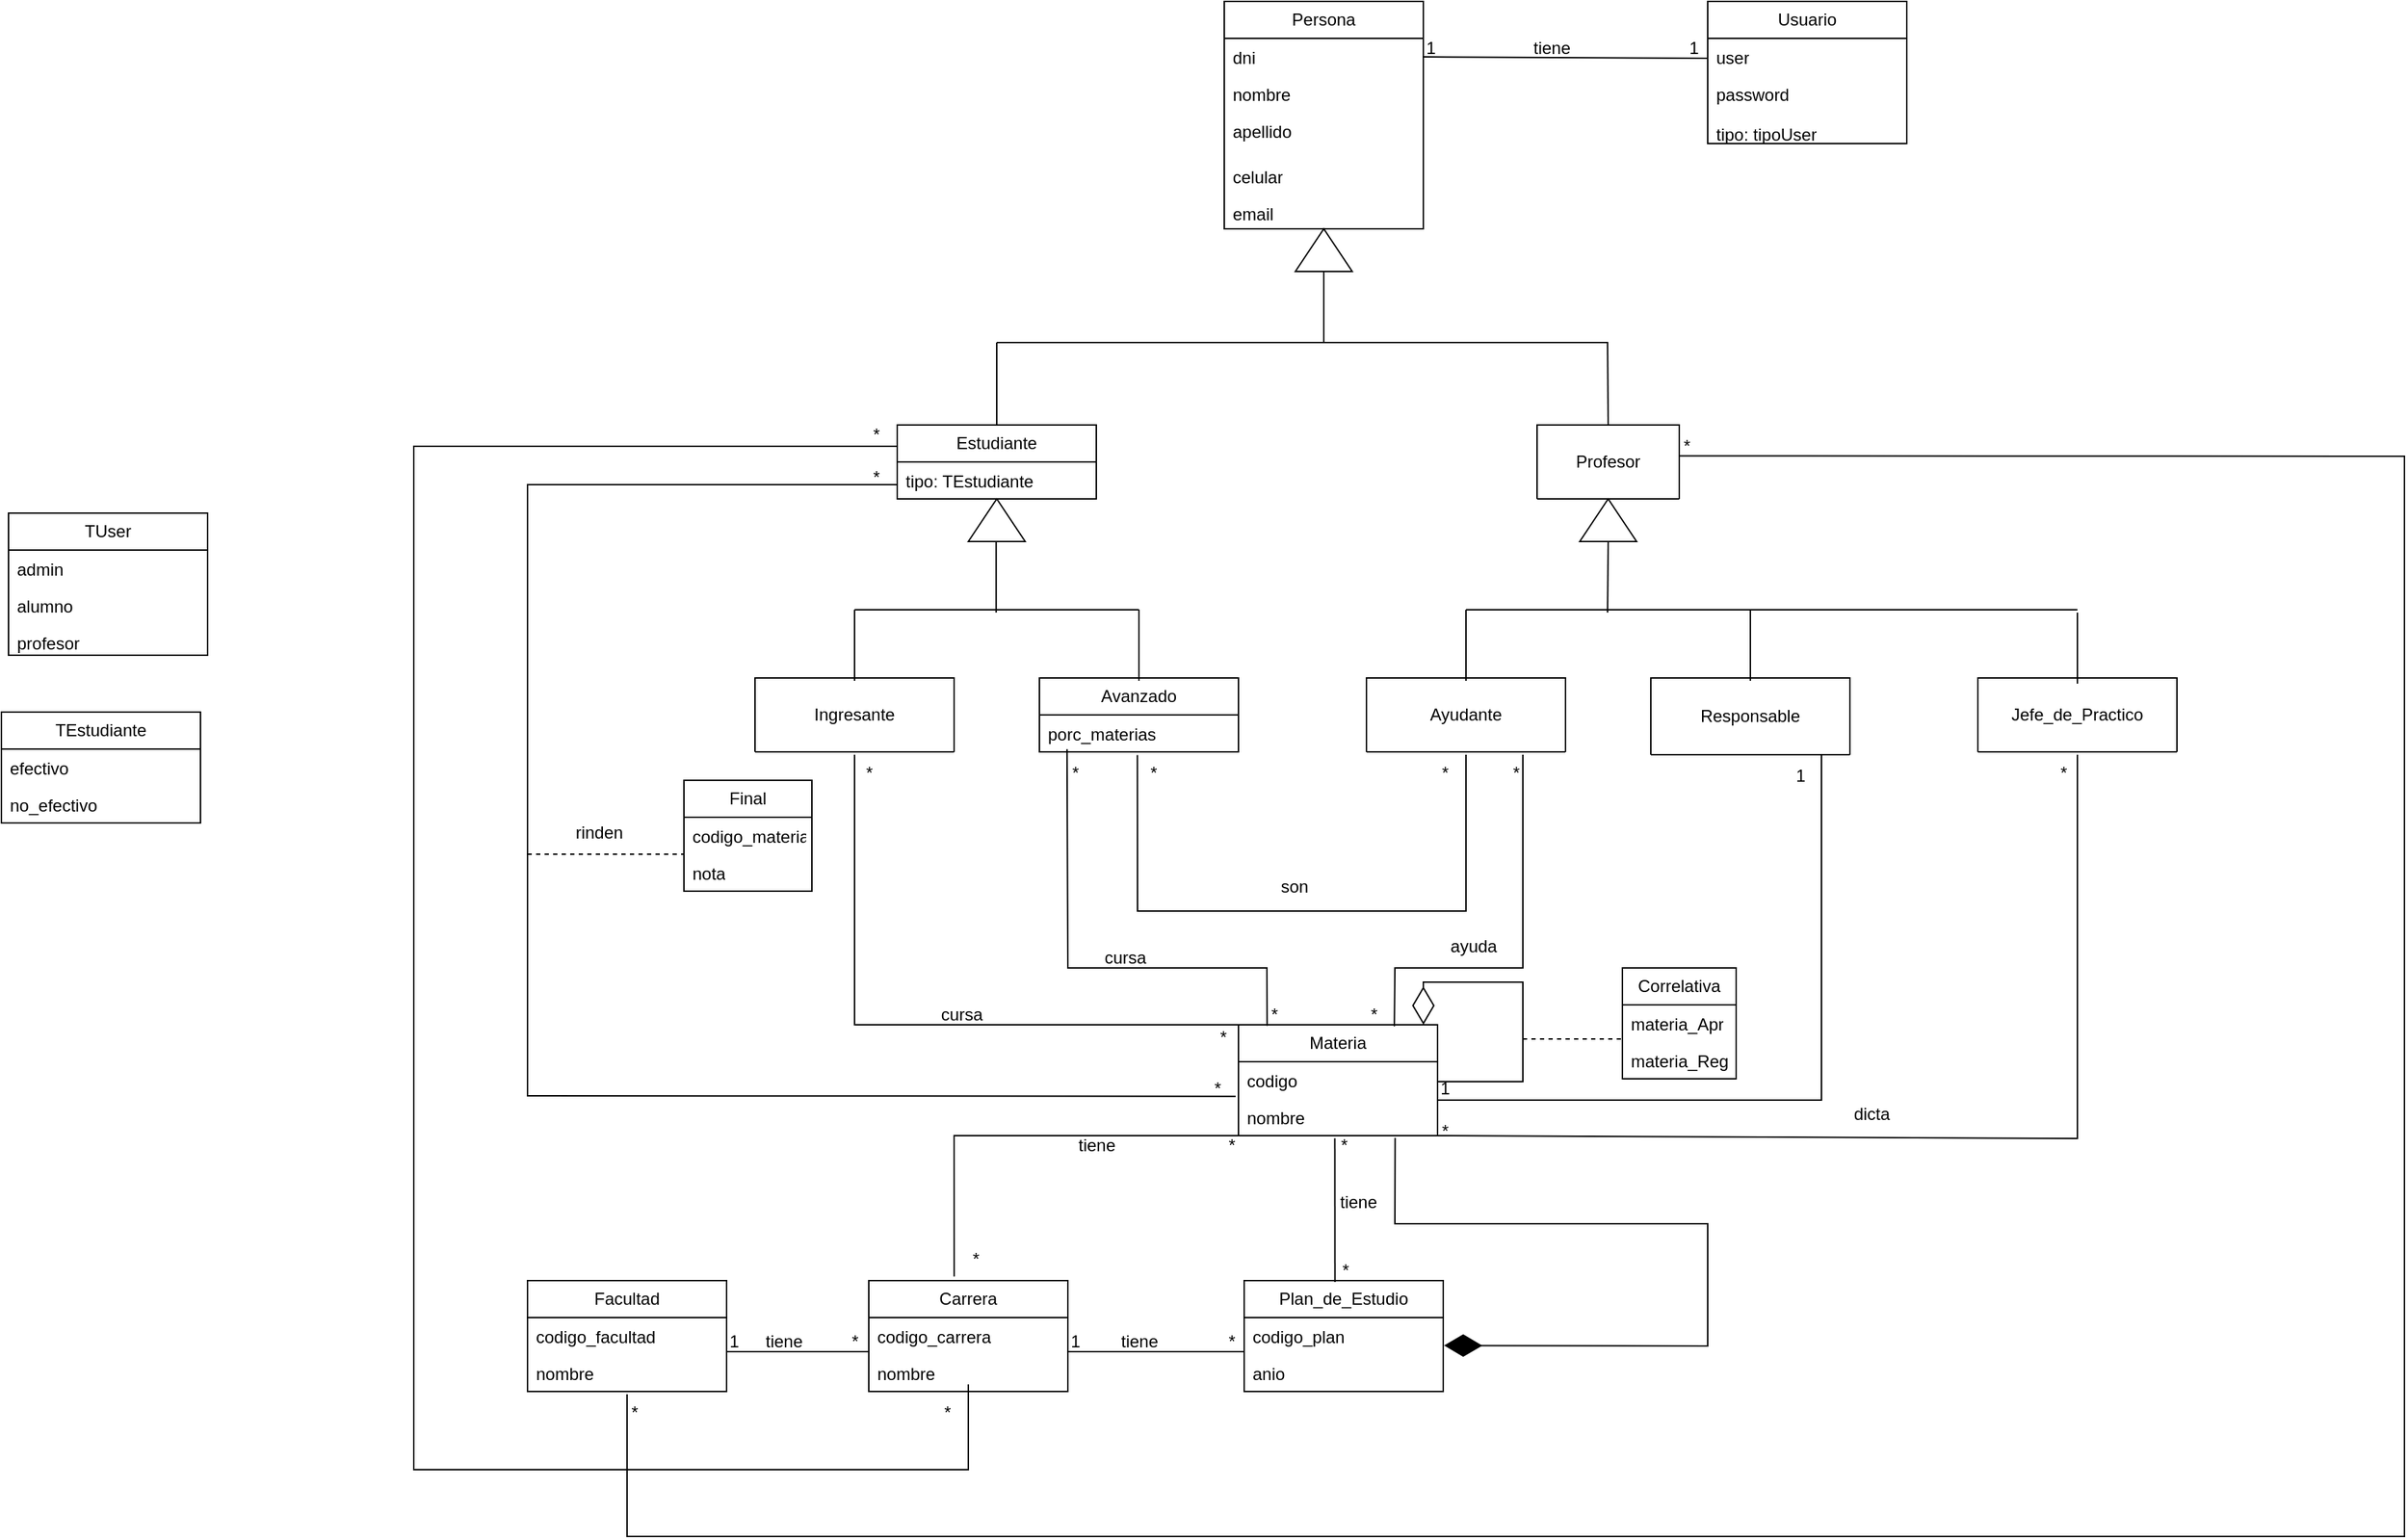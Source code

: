 <mxfile version="28.0.6">
  <diagram name="Página-1" id="NqLssx0y5julMfDjZnWu">
    <mxGraphModel dx="1885" dy="550" grid="1" gridSize="10" guides="1" tooltips="1" connect="1" arrows="1" fold="1" page="1" pageScale="1" pageWidth="827" pageHeight="1169" math="0" shadow="0">
      <root>
        <mxCell id="0" />
        <mxCell id="1" parent="0" />
        <mxCell id="WmbsGpXp2DMXk3GeZqub-1" value="Persona" style="swimlane;fontStyle=0;childLayout=stackLayout;horizontal=1;startSize=26;fillColor=none;horizontalStack=0;resizeParent=1;resizeParentMax=0;resizeLast=0;collapsible=1;marginBottom=0;whiteSpace=wrap;html=1;" parent="1" vertex="1">
          <mxGeometry x="330" y="120" width="140" height="160" as="geometry" />
        </mxCell>
        <mxCell id="WmbsGpXp2DMXk3GeZqub-2" value="dni" style="text;strokeColor=none;fillColor=none;align=left;verticalAlign=top;spacingLeft=4;spacingRight=4;overflow=hidden;rotatable=0;points=[[0,0.5],[1,0.5]];portConstraint=eastwest;whiteSpace=wrap;html=1;" parent="WmbsGpXp2DMXk3GeZqub-1" vertex="1">
          <mxGeometry y="26" width="140" height="26" as="geometry" />
        </mxCell>
        <mxCell id="WmbsGpXp2DMXk3GeZqub-3" value="nombre" style="text;strokeColor=none;fillColor=none;align=left;verticalAlign=top;spacingLeft=4;spacingRight=4;overflow=hidden;rotatable=0;points=[[0,0.5],[1,0.5]];portConstraint=eastwest;whiteSpace=wrap;html=1;" parent="WmbsGpXp2DMXk3GeZqub-1" vertex="1">
          <mxGeometry y="52" width="140" height="26" as="geometry" />
        </mxCell>
        <mxCell id="WmbsGpXp2DMXk3GeZqub-4" value="apellido" style="text;strokeColor=none;fillColor=none;align=left;verticalAlign=top;spacingLeft=4;spacingRight=4;overflow=hidden;rotatable=0;points=[[0,0.5],[1,0.5]];portConstraint=eastwest;whiteSpace=wrap;html=1;" parent="WmbsGpXp2DMXk3GeZqub-1" vertex="1">
          <mxGeometry y="78" width="140" height="82" as="geometry" />
        </mxCell>
        <mxCell id="WmbsGpXp2DMXk3GeZqub-5" value="Estudiante" style="swimlane;fontStyle=0;childLayout=stackLayout;horizontal=1;startSize=26;fillColor=none;horizontalStack=0;resizeParent=1;resizeParentMax=0;resizeLast=0;collapsible=1;marginBottom=0;whiteSpace=wrap;html=1;" parent="1" vertex="1">
          <mxGeometry x="100" y="418" width="140" height="52" as="geometry" />
        </mxCell>
        <mxCell id="WmbsGpXp2DMXk3GeZqub-6" value="tipo: TEstudiante" style="text;strokeColor=none;fillColor=none;align=left;verticalAlign=top;spacingLeft=4;spacingRight=4;overflow=hidden;rotatable=0;points=[[0,0.5],[1,0.5]];portConstraint=eastwest;whiteSpace=wrap;html=1;" parent="WmbsGpXp2DMXk3GeZqub-5" vertex="1">
          <mxGeometry y="26" width="140" height="26" as="geometry" />
        </mxCell>
        <mxCell id="WmbsGpXp2DMXk3GeZqub-9" value="Profesor" style="swimlane;fontStyle=0;childLayout=stackLayout;horizontal=1;startSize=52;fillColor=none;horizontalStack=0;resizeParent=1;resizeParentMax=0;resizeLast=0;collapsible=1;marginBottom=0;whiteSpace=wrap;html=1;" parent="1" vertex="1">
          <mxGeometry x="550" y="418" width="100" height="52" as="geometry" />
        </mxCell>
        <mxCell id="WmbsGpXp2DMXk3GeZqub-13" value="celular" style="text;strokeColor=none;fillColor=none;align=left;verticalAlign=top;spacingLeft=4;spacingRight=4;overflow=hidden;rotatable=0;points=[[0,0.5],[1,0.5]];portConstraint=eastwest;whiteSpace=wrap;html=1;" parent="1" vertex="1">
          <mxGeometry x="330" y="230" width="140" height="26" as="geometry" />
        </mxCell>
        <mxCell id="WmbsGpXp2DMXk3GeZqub-14" value="email" style="text;strokeColor=none;fillColor=none;align=left;verticalAlign=top;spacingLeft=4;spacingRight=4;overflow=hidden;rotatable=0;points=[[0,0.5],[1,0.5]];portConstraint=eastwest;whiteSpace=wrap;html=1;" parent="1" vertex="1">
          <mxGeometry x="330" y="256" width="140" height="26" as="geometry" />
        </mxCell>
        <mxCell id="WmbsGpXp2DMXk3GeZqub-15" value="TEstudiante" style="swimlane;fontStyle=0;childLayout=stackLayout;horizontal=1;startSize=26;fillColor=none;horizontalStack=0;resizeParent=1;resizeParentMax=0;resizeLast=0;collapsible=1;marginBottom=0;whiteSpace=wrap;html=1;" parent="1" vertex="1">
          <mxGeometry x="-530" y="620" width="140" height="78" as="geometry" />
        </mxCell>
        <mxCell id="WmbsGpXp2DMXk3GeZqub-16" value="efectivo" style="text;strokeColor=none;fillColor=none;align=left;verticalAlign=top;spacingLeft=4;spacingRight=4;overflow=hidden;rotatable=0;points=[[0,0.5],[1,0.5]];portConstraint=eastwest;whiteSpace=wrap;html=1;" parent="WmbsGpXp2DMXk3GeZqub-15" vertex="1">
          <mxGeometry y="26" width="140" height="26" as="geometry" />
        </mxCell>
        <mxCell id="WmbsGpXp2DMXk3GeZqub-17" value="no_efectivo" style="text;strokeColor=none;fillColor=none;align=left;verticalAlign=top;spacingLeft=4;spacingRight=4;overflow=hidden;rotatable=0;points=[[0,0.5],[1,0.5]];portConstraint=eastwest;whiteSpace=wrap;html=1;" parent="WmbsGpXp2DMXk3GeZqub-15" vertex="1">
          <mxGeometry y="52" width="140" height="26" as="geometry" />
        </mxCell>
        <mxCell id="WmbsGpXp2DMXk3GeZqub-20" value="" style="triangle;whiteSpace=wrap;html=1;direction=north;" parent="1" vertex="1">
          <mxGeometry x="380" y="280" width="40" height="30" as="geometry" />
        </mxCell>
        <mxCell id="WmbsGpXp2DMXk3GeZqub-21" value="" style="endArrow=none;html=1;rounded=0;" parent="1" edge="1">
          <mxGeometry width="50" height="50" relative="1" as="geometry">
            <mxPoint x="400" y="360" as="sourcePoint" />
            <mxPoint x="400" y="310" as="targetPoint" />
          </mxGeometry>
        </mxCell>
        <mxCell id="WmbsGpXp2DMXk3GeZqub-22" value="" style="endArrow=none;html=1;rounded=0;" parent="1" edge="1">
          <mxGeometry width="50" height="50" relative="1" as="geometry">
            <mxPoint x="270" y="360" as="sourcePoint" />
            <mxPoint x="400" y="360" as="targetPoint" />
          </mxGeometry>
        </mxCell>
        <mxCell id="WmbsGpXp2DMXk3GeZqub-23" value="" style="endArrow=none;html=1;rounded=0;" parent="1" edge="1">
          <mxGeometry width="50" height="50" relative="1" as="geometry">
            <mxPoint x="400" y="360" as="sourcePoint" />
            <mxPoint x="600" y="360" as="targetPoint" />
          </mxGeometry>
        </mxCell>
        <mxCell id="WmbsGpXp2DMXk3GeZqub-24" value="" style="endArrow=none;html=1;rounded=0;" parent="1" edge="1">
          <mxGeometry width="50" height="50" relative="1" as="geometry">
            <mxPoint x="170" y="360" as="sourcePoint" />
            <mxPoint x="270" y="360" as="targetPoint" />
          </mxGeometry>
        </mxCell>
        <mxCell id="WmbsGpXp2DMXk3GeZqub-25" value="" style="endArrow=none;html=1;rounded=0;exitX=0.5;exitY=0;exitDx=0;exitDy=0;" parent="1" source="WmbsGpXp2DMXk3GeZqub-9" edge="1">
          <mxGeometry width="50" height="50" relative="1" as="geometry">
            <mxPoint x="600" y="400" as="sourcePoint" />
            <mxPoint x="599.58" y="360" as="targetPoint" />
          </mxGeometry>
        </mxCell>
        <mxCell id="WmbsGpXp2DMXk3GeZqub-26" value="" style="endArrow=none;html=1;rounded=0;" parent="1" edge="1">
          <mxGeometry width="50" height="50" relative="1" as="geometry">
            <mxPoint x="169.58" y="550" as="sourcePoint" />
            <mxPoint x="169.58" y="500" as="targetPoint" />
          </mxGeometry>
        </mxCell>
        <mxCell id="WmbsGpXp2DMXk3GeZqub-27" value="" style="triangle;whiteSpace=wrap;html=1;direction=north;" parent="1" vertex="1">
          <mxGeometry x="150" y="470" width="40" height="30" as="geometry" />
        </mxCell>
        <mxCell id="WmbsGpXp2DMXk3GeZqub-29" value="" style="endArrow=none;html=1;rounded=0;" parent="1" edge="1">
          <mxGeometry width="50" height="50" relative="1" as="geometry">
            <mxPoint x="70" y="548" as="sourcePoint" />
            <mxPoint x="270" y="548" as="targetPoint" />
          </mxGeometry>
        </mxCell>
        <mxCell id="WmbsGpXp2DMXk3GeZqub-30" value="" style="endArrow=none;html=1;rounded=0;" parent="1" edge="1">
          <mxGeometry width="50" height="50" relative="1" as="geometry">
            <mxPoint x="70" y="598" as="sourcePoint" />
            <mxPoint x="70" y="548" as="targetPoint" />
          </mxGeometry>
        </mxCell>
        <mxCell id="WmbsGpXp2DMXk3GeZqub-31" value="" style="endArrow=none;html=1;rounded=0;" parent="1" edge="1">
          <mxGeometry width="50" height="50" relative="1" as="geometry">
            <mxPoint x="270" y="598" as="sourcePoint" />
            <mxPoint x="270" y="548" as="targetPoint" />
          </mxGeometry>
        </mxCell>
        <mxCell id="WmbsGpXp2DMXk3GeZqub-32" value="Ingresante" style="swimlane;fontStyle=0;childLayout=stackLayout;horizontal=1;startSize=52;fillColor=none;horizontalStack=0;resizeParent=1;resizeParentMax=0;resizeLast=0;collapsible=1;marginBottom=0;whiteSpace=wrap;html=1;" parent="1" vertex="1">
          <mxGeometry y="596" width="140" height="52" as="geometry" />
        </mxCell>
        <mxCell id="WmbsGpXp2DMXk3GeZqub-34" value="Avanzado" style="swimlane;fontStyle=0;childLayout=stackLayout;horizontal=1;startSize=26;fillColor=none;horizontalStack=0;resizeParent=1;resizeParentMax=0;resizeLast=0;collapsible=1;marginBottom=0;whiteSpace=wrap;html=1;" parent="1" vertex="1">
          <mxGeometry x="200" y="596" width="140" height="52" as="geometry" />
        </mxCell>
        <mxCell id="WmbsGpXp2DMXk3GeZqub-35" value="porc_materias" style="text;strokeColor=none;fillColor=none;align=left;verticalAlign=top;spacingLeft=4;spacingRight=4;overflow=hidden;rotatable=0;points=[[0,0.5],[1,0.5]];portConstraint=eastwest;whiteSpace=wrap;html=1;" parent="WmbsGpXp2DMXk3GeZqub-34" vertex="1">
          <mxGeometry y="26" width="140" height="26" as="geometry" />
        </mxCell>
        <mxCell id="WmbsGpXp2DMXk3GeZqub-36" value="" style="endArrow=none;html=1;rounded=0;entryX=0;entryY=0.5;entryDx=0;entryDy=0;" parent="1" target="WmbsGpXp2DMXk3GeZqub-37" edge="1">
          <mxGeometry width="50" height="50" relative="1" as="geometry">
            <mxPoint x="599.58" y="550" as="sourcePoint" />
            <mxPoint x="599.58" y="500" as="targetPoint" />
          </mxGeometry>
        </mxCell>
        <mxCell id="WmbsGpXp2DMXk3GeZqub-37" value="" style="triangle;whiteSpace=wrap;html=1;direction=north;" parent="1" vertex="1">
          <mxGeometry x="580" y="470" width="40" height="30" as="geometry" />
        </mxCell>
        <mxCell id="WmbsGpXp2DMXk3GeZqub-38" value="" style="endArrow=none;html=1;rounded=0;" parent="1" edge="1">
          <mxGeometry width="50" height="50" relative="1" as="geometry">
            <mxPoint x="500" y="548" as="sourcePoint" />
            <mxPoint x="930" y="548" as="targetPoint" />
          </mxGeometry>
        </mxCell>
        <mxCell id="WmbsGpXp2DMXk3GeZqub-39" value="" style="endArrow=none;html=1;rounded=0;" parent="1" edge="1">
          <mxGeometry width="50" height="50" relative="1" as="geometry">
            <mxPoint x="500" y="598" as="sourcePoint" />
            <mxPoint x="500" y="548" as="targetPoint" />
          </mxGeometry>
        </mxCell>
        <mxCell id="WmbsGpXp2DMXk3GeZqub-40" value="" style="endArrow=none;html=1;rounded=0;" parent="1" edge="1">
          <mxGeometry width="50" height="50" relative="1" as="geometry">
            <mxPoint x="700" y="598" as="sourcePoint" />
            <mxPoint x="700" y="548" as="targetPoint" />
          </mxGeometry>
        </mxCell>
        <mxCell id="WmbsGpXp2DMXk3GeZqub-41" value="Ayudante" style="swimlane;fontStyle=0;childLayout=stackLayout;horizontal=1;startSize=52;fillColor=none;horizontalStack=0;resizeParent=1;resizeParentMax=0;resizeLast=0;collapsible=1;marginBottom=0;whiteSpace=wrap;html=1;" parent="1" vertex="1">
          <mxGeometry x="430" y="596" width="140" height="52" as="geometry" />
        </mxCell>
        <mxCell id="WmbsGpXp2DMXk3GeZqub-42" value="Responsable" style="swimlane;fontStyle=0;childLayout=stackLayout;horizontal=1;startSize=54;fillColor=none;horizontalStack=0;resizeParent=1;resizeParentMax=0;resizeLast=0;collapsible=1;marginBottom=0;whiteSpace=wrap;html=1;" parent="1" vertex="1">
          <mxGeometry x="630" y="596" width="140" height="54" as="geometry" />
        </mxCell>
        <mxCell id="WmbsGpXp2DMXk3GeZqub-44" value="" style="endArrow=none;html=1;rounded=0;exitX=0.5;exitY=0;exitDx=0;exitDy=0;" parent="1" source="WmbsGpXp2DMXk3GeZqub-5" edge="1">
          <mxGeometry width="50" height="50" relative="1" as="geometry">
            <mxPoint x="169.58" y="410" as="sourcePoint" />
            <mxPoint x="170" y="360" as="targetPoint" />
          </mxGeometry>
        </mxCell>
        <mxCell id="WmbsGpXp2DMXk3GeZqub-46" value="Jefe_de_Practico" style="swimlane;fontStyle=0;childLayout=stackLayout;horizontal=1;startSize=52;fillColor=none;horizontalStack=0;resizeParent=1;resizeParentMax=0;resizeLast=0;collapsible=1;marginBottom=0;whiteSpace=wrap;html=1;" parent="1" vertex="1">
          <mxGeometry x="860" y="596" width="140" height="52" as="geometry" />
        </mxCell>
        <mxCell id="WmbsGpXp2DMXk3GeZqub-48" value="" style="endArrow=none;html=1;rounded=0;exitX=0.5;exitY=0.077;exitDx=0;exitDy=0;exitPerimeter=0;" parent="1" source="WmbsGpXp2DMXk3GeZqub-46" edge="1">
          <mxGeometry width="50" height="50" relative="1" as="geometry">
            <mxPoint x="930" y="590" as="sourcePoint" />
            <mxPoint x="930" y="550" as="targetPoint" />
          </mxGeometry>
        </mxCell>
        <mxCell id="WmbsGpXp2DMXk3GeZqub-49" value="Materia" style="swimlane;fontStyle=0;childLayout=stackLayout;horizontal=1;startSize=26;fillColor=none;horizontalStack=0;resizeParent=1;resizeParentMax=0;resizeLast=0;collapsible=1;marginBottom=0;whiteSpace=wrap;html=1;" parent="1" vertex="1">
          <mxGeometry x="340" y="840" width="140" height="78" as="geometry" />
        </mxCell>
        <mxCell id="WmbsGpXp2DMXk3GeZqub-50" value="codigo" style="text;strokeColor=none;fillColor=none;align=left;verticalAlign=top;spacingLeft=4;spacingRight=4;overflow=hidden;rotatable=0;points=[[0,0.5],[1,0.5]];portConstraint=eastwest;whiteSpace=wrap;html=1;" parent="WmbsGpXp2DMXk3GeZqub-49" vertex="1">
          <mxGeometry y="26" width="140" height="26" as="geometry" />
        </mxCell>
        <mxCell id="WmbsGpXp2DMXk3GeZqub-51" value="nombre" style="text;strokeColor=none;fillColor=none;align=left;verticalAlign=top;spacingLeft=4;spacingRight=4;overflow=hidden;rotatable=0;points=[[0,0.5],[1,0.5]];portConstraint=eastwest;whiteSpace=wrap;html=1;" parent="WmbsGpXp2DMXk3GeZqub-49" vertex="1">
          <mxGeometry y="52" width="140" height="26" as="geometry" />
        </mxCell>
        <mxCell id="WmbsGpXp2DMXk3GeZqub-111" value="" style="endArrow=diamondThin;endFill=0;endSize=24;html=1;rounded=0;entryX=0.929;entryY=0;entryDx=0;entryDy=0;entryPerimeter=0;" parent="WmbsGpXp2DMXk3GeZqub-49" target="WmbsGpXp2DMXk3GeZqub-49" edge="1">
          <mxGeometry width="160" relative="1" as="geometry">
            <mxPoint x="140" y="40" as="sourcePoint" />
            <mxPoint x="130" y="-30" as="targetPoint" />
            <Array as="points">
              <mxPoint x="200" y="40" />
              <mxPoint x="200" y="-30" />
              <mxPoint x="130" y="-30" />
            </Array>
          </mxGeometry>
        </mxCell>
        <mxCell id="WmbsGpXp2DMXk3GeZqub-53" value="Plan_de_Estudio" style="swimlane;fontStyle=0;childLayout=stackLayout;horizontal=1;startSize=26;fillColor=none;horizontalStack=0;resizeParent=1;resizeParentMax=0;resizeLast=0;collapsible=1;marginBottom=0;whiteSpace=wrap;html=1;" parent="1" vertex="1">
          <mxGeometry x="344" y="1020" width="140" height="78" as="geometry" />
        </mxCell>
        <mxCell id="WmbsGpXp2DMXk3GeZqub-54" value="codigo_plan" style="text;strokeColor=none;fillColor=none;align=left;verticalAlign=top;spacingLeft=4;spacingRight=4;overflow=hidden;rotatable=0;points=[[0,0.5],[1,0.5]];portConstraint=eastwest;whiteSpace=wrap;html=1;" parent="WmbsGpXp2DMXk3GeZqub-53" vertex="1">
          <mxGeometry y="26" width="140" height="26" as="geometry" />
        </mxCell>
        <mxCell id="WmbsGpXp2DMXk3GeZqub-55" value="anio" style="text;strokeColor=none;fillColor=none;align=left;verticalAlign=top;spacingLeft=4;spacingRight=4;overflow=hidden;rotatable=0;points=[[0,0.5],[1,0.5]];portConstraint=eastwest;whiteSpace=wrap;html=1;" parent="WmbsGpXp2DMXk3GeZqub-53" vertex="1">
          <mxGeometry y="52" width="140" height="26" as="geometry" />
        </mxCell>
        <mxCell id="WmbsGpXp2DMXk3GeZqub-56" value="Carrera" style="swimlane;fontStyle=0;childLayout=stackLayout;horizontal=1;startSize=26;fillColor=none;horizontalStack=0;resizeParent=1;resizeParentMax=0;resizeLast=0;collapsible=1;marginBottom=0;whiteSpace=wrap;html=1;" parent="1" vertex="1">
          <mxGeometry x="80" y="1020" width="140" height="78" as="geometry" />
        </mxCell>
        <mxCell id="WmbsGpXp2DMXk3GeZqub-57" value="codigo_carrera" style="text;strokeColor=none;fillColor=none;align=left;verticalAlign=top;spacingLeft=4;spacingRight=4;overflow=hidden;rotatable=0;points=[[0,0.5],[1,0.5]];portConstraint=eastwest;whiteSpace=wrap;html=1;" parent="WmbsGpXp2DMXk3GeZqub-56" vertex="1">
          <mxGeometry y="26" width="140" height="26" as="geometry" />
        </mxCell>
        <mxCell id="WmbsGpXp2DMXk3GeZqub-58" value="nombre" style="text;strokeColor=none;fillColor=none;align=left;verticalAlign=top;spacingLeft=4;spacingRight=4;overflow=hidden;rotatable=0;points=[[0,0.5],[1,0.5]];portConstraint=eastwest;whiteSpace=wrap;html=1;" parent="WmbsGpXp2DMXk3GeZqub-56" vertex="1">
          <mxGeometry y="52" width="140" height="26" as="geometry" />
        </mxCell>
        <mxCell id="WmbsGpXp2DMXk3GeZqub-59" value="Facultad" style="swimlane;fontStyle=0;childLayout=stackLayout;horizontal=1;startSize=26;fillColor=none;horizontalStack=0;resizeParent=1;resizeParentMax=0;resizeLast=0;collapsible=1;marginBottom=0;whiteSpace=wrap;html=1;" parent="1" vertex="1">
          <mxGeometry x="-160" y="1020" width="140" height="78" as="geometry" />
        </mxCell>
        <mxCell id="WmbsGpXp2DMXk3GeZqub-60" value="codigo_facultad&amp;nbsp;" style="text;strokeColor=none;fillColor=none;align=left;verticalAlign=top;spacingLeft=4;spacingRight=4;overflow=hidden;rotatable=0;points=[[0,0.5],[1,0.5]];portConstraint=eastwest;whiteSpace=wrap;html=1;" parent="WmbsGpXp2DMXk3GeZqub-59" vertex="1">
          <mxGeometry y="26" width="140" height="26" as="geometry" />
        </mxCell>
        <mxCell id="WmbsGpXp2DMXk3GeZqub-61" value="nombre" style="text;strokeColor=none;fillColor=none;align=left;verticalAlign=top;spacingLeft=4;spacingRight=4;overflow=hidden;rotatable=0;points=[[0,0.5],[1,0.5]];portConstraint=eastwest;whiteSpace=wrap;html=1;" parent="WmbsGpXp2DMXk3GeZqub-59" vertex="1">
          <mxGeometry y="52" width="140" height="26" as="geometry" />
        </mxCell>
        <mxCell id="WmbsGpXp2DMXk3GeZqub-62" value="Usuario" style="swimlane;fontStyle=0;childLayout=stackLayout;horizontal=1;startSize=26;fillColor=none;horizontalStack=0;resizeParent=1;resizeParentMax=0;resizeLast=0;collapsible=1;marginBottom=0;whiteSpace=wrap;html=1;" parent="1" vertex="1">
          <mxGeometry x="670" y="120" width="140" height="100" as="geometry" />
        </mxCell>
        <mxCell id="WmbsGpXp2DMXk3GeZqub-63" value="user" style="text;strokeColor=none;fillColor=none;align=left;verticalAlign=top;spacingLeft=4;spacingRight=4;overflow=hidden;rotatable=0;points=[[0,0.5],[1,0.5]];portConstraint=eastwest;whiteSpace=wrap;html=1;" parent="WmbsGpXp2DMXk3GeZqub-62" vertex="1">
          <mxGeometry y="26" width="140" height="26" as="geometry" />
        </mxCell>
        <mxCell id="WmbsGpXp2DMXk3GeZqub-64" value="password" style="text;strokeColor=none;fillColor=none;align=left;verticalAlign=top;spacingLeft=4;spacingRight=4;overflow=hidden;rotatable=0;points=[[0,0.5],[1,0.5]];portConstraint=eastwest;whiteSpace=wrap;html=1;" parent="WmbsGpXp2DMXk3GeZqub-62" vertex="1">
          <mxGeometry y="52" width="140" height="48" as="geometry" />
        </mxCell>
        <mxCell id="WmbsGpXp2DMXk3GeZqub-65" value="" style="endArrow=none;html=1;rounded=0;entryX=0.004;entryY=0.923;entryDx=0;entryDy=0;entryPerimeter=0;" parent="1" target="WmbsGpXp2DMXk3GeZqub-57" edge="1">
          <mxGeometry width="50" height="50" relative="1" as="geometry">
            <mxPoint x="-20" y="1070" as="sourcePoint" />
            <mxPoint x="30" y="1020" as="targetPoint" />
          </mxGeometry>
        </mxCell>
        <mxCell id="WmbsGpXp2DMXk3GeZqub-66" value="" style="endArrow=none;html=1;rounded=0;entryX=0;entryY=0.921;entryDx=0;entryDy=0;entryPerimeter=0;" parent="1" target="WmbsGpXp2DMXk3GeZqub-54" edge="1">
          <mxGeometry width="50" height="50" relative="1" as="geometry">
            <mxPoint x="220" y="1070" as="sourcePoint" />
            <mxPoint x="340" y="1070" as="targetPoint" />
          </mxGeometry>
        </mxCell>
        <mxCell id="WmbsGpXp2DMXk3GeZqub-67" value="1" style="text;html=1;align=center;verticalAlign=middle;resizable=0;points=[];autosize=1;strokeColor=none;fillColor=none;" parent="1" vertex="1">
          <mxGeometry x="-30" y="1048" width="30" height="30" as="geometry" />
        </mxCell>
        <mxCell id="WmbsGpXp2DMXk3GeZqub-68" value="*" style="text;html=1;align=center;verticalAlign=middle;resizable=0;points=[];autosize=1;strokeColor=none;fillColor=none;" parent="1" vertex="1">
          <mxGeometry x="55" y="1048" width="30" height="30" as="geometry" />
        </mxCell>
        <mxCell id="WmbsGpXp2DMXk3GeZqub-69" value="1" style="text;html=1;align=center;verticalAlign=middle;resizable=0;points=[];autosize=1;strokeColor=none;fillColor=none;" parent="1" vertex="1">
          <mxGeometry x="210" y="1048" width="30" height="30" as="geometry" />
        </mxCell>
        <mxCell id="WmbsGpXp2DMXk3GeZqub-70" value="*" style="text;html=1;align=center;verticalAlign=middle;resizable=0;points=[];autosize=1;strokeColor=none;fillColor=none;" parent="1" vertex="1">
          <mxGeometry x="320" y="1048" width="30" height="30" as="geometry" />
        </mxCell>
        <mxCell id="WmbsGpXp2DMXk3GeZqub-71" value="" style="endArrow=none;html=1;rounded=0;entryX=0.484;entryY=1.07;entryDx=0;entryDy=0;entryPerimeter=0;exitX=0.456;exitY=0.013;exitDx=0;exitDy=0;exitPerimeter=0;" parent="1" source="WmbsGpXp2DMXk3GeZqub-53" target="WmbsGpXp2DMXk3GeZqub-51" edge="1">
          <mxGeometry width="50" height="50" relative="1" as="geometry">
            <mxPoint x="370" y="970" as="sourcePoint" />
            <mxPoint x="420" y="920" as="targetPoint" />
          </mxGeometry>
        </mxCell>
        <mxCell id="WmbsGpXp2DMXk3GeZqub-72" value="*" style="text;html=1;align=center;verticalAlign=middle;resizable=0;points=[];autosize=1;strokeColor=none;fillColor=none;" parent="1" vertex="1">
          <mxGeometry x="399" y="910" width="30" height="30" as="geometry" />
        </mxCell>
        <mxCell id="WmbsGpXp2DMXk3GeZqub-73" value="*" style="text;html=1;align=center;verticalAlign=middle;resizable=0;points=[];autosize=1;strokeColor=none;fillColor=none;" parent="1" vertex="1">
          <mxGeometry x="400" y="998" width="30" height="30" as="geometry" />
        </mxCell>
        <mxCell id="WmbsGpXp2DMXk3GeZqub-74" value="" style="endArrow=none;html=1;rounded=0;exitX=0.429;exitY=-0.037;exitDx=0;exitDy=0;exitPerimeter=0;" parent="1" source="WmbsGpXp2DMXk3GeZqub-56" edge="1">
          <mxGeometry width="50" height="50" relative="1" as="geometry">
            <mxPoint x="140" y="1056" as="sourcePoint" />
            <mxPoint x="340" y="918" as="targetPoint" />
            <Array as="points">
              <mxPoint x="140" y="918" />
            </Array>
          </mxGeometry>
        </mxCell>
        <mxCell id="WmbsGpXp2DMXk3GeZqub-76" value="*" style="text;html=1;align=center;verticalAlign=middle;resizable=0;points=[];autosize=1;strokeColor=none;fillColor=none;" parent="1" vertex="1">
          <mxGeometry x="320" y="910" width="30" height="30" as="geometry" />
        </mxCell>
        <mxCell id="WmbsGpXp2DMXk3GeZqub-77" value="*" style="text;html=1;align=center;verticalAlign=middle;resizable=0;points=[];autosize=1;strokeColor=none;fillColor=none;" parent="1" vertex="1">
          <mxGeometry x="140" y="990" width="30" height="30" as="geometry" />
        </mxCell>
        <mxCell id="WmbsGpXp2DMXk3GeZqub-78" value="tiene" style="text;html=1;align=center;verticalAlign=middle;resizable=0;points=[];autosize=1;strokeColor=none;fillColor=none;" parent="1" vertex="1">
          <mxGeometry x="215" y="910" width="50" height="30" as="geometry" />
        </mxCell>
        <mxCell id="WmbsGpXp2DMXk3GeZqub-79" value="tiene" style="text;html=1;align=center;verticalAlign=middle;resizable=0;points=[];autosize=1;strokeColor=none;fillColor=none;" parent="1" vertex="1">
          <mxGeometry x="245" y="1048" width="50" height="30" as="geometry" />
        </mxCell>
        <mxCell id="WmbsGpXp2DMXk3GeZqub-80" value="tiene" style="text;html=1;align=center;verticalAlign=middle;resizable=0;points=[];autosize=1;strokeColor=none;fillColor=none;" parent="1" vertex="1">
          <mxGeometry x="399" y="950" width="50" height="30" as="geometry" />
        </mxCell>
        <mxCell id="WmbsGpXp2DMXk3GeZqub-81" value="tiene" style="text;html=1;align=center;verticalAlign=middle;resizable=0;points=[];autosize=1;strokeColor=none;fillColor=none;" parent="1" vertex="1">
          <mxGeometry x="-5" y="1048" width="50" height="30" as="geometry" />
        </mxCell>
        <mxCell id="WmbsGpXp2DMXk3GeZqub-82" value="" style="endArrow=none;html=1;rounded=0;exitX=0;exitY=0.423;exitDx=0;exitDy=0;exitPerimeter=0;" parent="1" edge="1">
          <mxGeometry width="50" height="50" relative="1" as="geometry">
            <mxPoint x="100" y="432.996" as="sourcePoint" />
            <mxPoint x="150" y="1093" as="targetPoint" />
            <Array as="points">
              <mxPoint x="40" y="433" />
              <mxPoint x="-240" y="433" />
              <mxPoint x="-240" y="1153" />
              <mxPoint x="150" y="1153" />
            </Array>
          </mxGeometry>
        </mxCell>
        <mxCell id="WmbsGpXp2DMXk3GeZqub-83" value="*" style="text;html=1;align=center;verticalAlign=middle;resizable=0;points=[];autosize=1;strokeColor=none;fillColor=none;" parent="1" vertex="1">
          <mxGeometry x="70" y="410" width="30" height="30" as="geometry" />
        </mxCell>
        <mxCell id="WmbsGpXp2DMXk3GeZqub-84" value="*" style="text;html=1;align=center;verticalAlign=middle;resizable=0;points=[];autosize=1;strokeColor=none;fillColor=none;" parent="1" vertex="1">
          <mxGeometry x="120" y="1098" width="30" height="30" as="geometry" />
        </mxCell>
        <mxCell id="WmbsGpXp2DMXk3GeZqub-85" value="" style="endArrow=none;html=1;rounded=0;exitX=1.002;exitY=0.418;exitDx=0;exitDy=0;exitPerimeter=0;" parent="1" source="WmbsGpXp2DMXk3GeZqub-9" edge="1">
          <mxGeometry width="50" height="50" relative="1" as="geometry">
            <mxPoint x="650" y="444" as="sourcePoint" />
            <mxPoint x="-90" y="1100" as="targetPoint" />
            <Array as="points">
              <mxPoint x="1160" y="440" />
              <mxPoint x="1160" y="1200" />
              <mxPoint x="500" y="1200" />
              <mxPoint x="-90" y="1200" />
            </Array>
          </mxGeometry>
        </mxCell>
        <mxCell id="WmbsGpXp2DMXk3GeZqub-86" value="*" style="text;html=1;align=center;verticalAlign=middle;resizable=0;points=[];autosize=1;strokeColor=none;fillColor=none;" parent="1" vertex="1">
          <mxGeometry x="640" y="418" width="30" height="30" as="geometry" />
        </mxCell>
        <mxCell id="WmbsGpXp2DMXk3GeZqub-87" value="*" style="text;html=1;align=center;verticalAlign=middle;resizable=0;points=[];autosize=1;strokeColor=none;fillColor=none;" parent="1" vertex="1">
          <mxGeometry x="-100" y="1098" width="30" height="30" as="geometry" />
        </mxCell>
        <mxCell id="WmbsGpXp2DMXk3GeZqub-88" value="" style="endArrow=none;html=1;rounded=0;exitX=0.492;exitY=1.088;exitDx=0;exitDy=0;exitPerimeter=0;" parent="1" source="WmbsGpXp2DMXk3GeZqub-35" edge="1">
          <mxGeometry width="50" height="50" relative="1" as="geometry">
            <mxPoint x="450" y="700" as="sourcePoint" />
            <mxPoint x="500" y="650" as="targetPoint" />
            <Array as="points">
              <mxPoint x="269" y="760" />
              <mxPoint x="380" y="760" />
              <mxPoint x="500" y="760" />
            </Array>
          </mxGeometry>
        </mxCell>
        <mxCell id="WmbsGpXp2DMXk3GeZqub-89" value="*" style="text;html=1;align=center;verticalAlign=middle;resizable=0;points=[];autosize=1;strokeColor=none;fillColor=none;" parent="1" vertex="1">
          <mxGeometry x="265" y="648" width="30" height="30" as="geometry" />
        </mxCell>
        <mxCell id="WmbsGpXp2DMXk3GeZqub-90" value="*" style="text;html=1;align=center;verticalAlign=middle;resizable=0;points=[];autosize=1;strokeColor=none;fillColor=none;" parent="1" vertex="1">
          <mxGeometry x="470" y="648" width="30" height="30" as="geometry" />
        </mxCell>
        <mxCell id="WmbsGpXp2DMXk3GeZqub-91" value="son" style="text;html=1;align=center;verticalAlign=middle;resizable=0;points=[];autosize=1;strokeColor=none;fillColor=none;" parent="1" vertex="1">
          <mxGeometry x="359" y="728" width="40" height="30" as="geometry" />
        </mxCell>
        <mxCell id="WmbsGpXp2DMXk3GeZqub-92" value="" style="endArrow=none;html=1;rounded=0;exitX=0;exitY=0;exitDx=0;exitDy=0;" parent="1" source="WmbsGpXp2DMXk3GeZqub-49" edge="1">
          <mxGeometry width="50" height="50" relative="1" as="geometry">
            <mxPoint x="339" y="850" as="sourcePoint" />
            <mxPoint x="70" y="650" as="targetPoint" />
            <Array as="points">
              <mxPoint x="70" y="840" />
            </Array>
          </mxGeometry>
        </mxCell>
        <mxCell id="WmbsGpXp2DMXk3GeZqub-93" value="*" style="text;html=1;align=center;verticalAlign=middle;resizable=0;points=[];autosize=1;strokeColor=none;fillColor=none;" parent="1" vertex="1">
          <mxGeometry x="65" y="648" width="30" height="30" as="geometry" />
        </mxCell>
        <mxCell id="WmbsGpXp2DMXk3GeZqub-94" value="*" style="text;html=1;align=center;verticalAlign=middle;resizable=0;points=[];autosize=1;strokeColor=none;fillColor=none;" parent="1" vertex="1">
          <mxGeometry x="314" y="834" width="30" height="30" as="geometry" />
        </mxCell>
        <mxCell id="WmbsGpXp2DMXk3GeZqub-95" value="cursa" style="text;html=1;align=center;verticalAlign=middle;resizable=0;points=[];autosize=1;strokeColor=none;fillColor=none;" parent="1" vertex="1">
          <mxGeometry x="120" y="818" width="50" height="30" as="geometry" />
        </mxCell>
        <mxCell id="WmbsGpXp2DMXk3GeZqub-96" value="" style="endArrow=none;html=1;rounded=0;entryX=0.314;entryY=-0.061;entryDx=0;entryDy=0;entryPerimeter=0;exitX=0.144;exitY=0.009;exitDx=0;exitDy=0;exitPerimeter=0;" parent="1" source="WmbsGpXp2DMXk3GeZqub-49" target="WmbsGpXp2DMXk3GeZqub-98" edge="1">
          <mxGeometry width="50" height="50" relative="1" as="geometry">
            <mxPoint x="360" y="800" as="sourcePoint" />
            <mxPoint x="270" y="760" as="targetPoint" />
            <Array as="points">
              <mxPoint x="360" y="800" />
              <mxPoint x="220" y="800" />
            </Array>
          </mxGeometry>
        </mxCell>
        <mxCell id="WmbsGpXp2DMXk3GeZqub-97" value="*" style="text;html=1;align=center;verticalAlign=middle;resizable=0;points=[];autosize=1;strokeColor=none;fillColor=none;" parent="1" vertex="1">
          <mxGeometry x="350" y="818" width="30" height="30" as="geometry" />
        </mxCell>
        <mxCell id="WmbsGpXp2DMXk3GeZqub-98" value="*" style="text;html=1;align=center;verticalAlign=middle;resizable=0;points=[];autosize=1;strokeColor=none;fillColor=none;" parent="1" vertex="1">
          <mxGeometry x="210" y="648" width="30" height="30" as="geometry" />
        </mxCell>
        <mxCell id="WmbsGpXp2DMXk3GeZqub-99" value="cursa" style="text;html=1;align=center;verticalAlign=middle;resizable=0;points=[];autosize=1;strokeColor=none;fillColor=none;" parent="1" vertex="1">
          <mxGeometry x="235" y="778" width="50" height="30" as="geometry" />
        </mxCell>
        <mxCell id="WmbsGpXp2DMXk3GeZqub-100" value="" style="endArrow=none;html=1;rounded=0;exitX=1;exitY=1;exitDx=0;exitDy=0;" parent="1" source="WmbsGpXp2DMXk3GeZqub-49" edge="1">
          <mxGeometry width="50" height="50" relative="1" as="geometry">
            <mxPoint x="480" y="920" as="sourcePoint" />
            <mxPoint x="930" y="650" as="targetPoint" />
            <Array as="points">
              <mxPoint x="930" y="920" />
            </Array>
          </mxGeometry>
        </mxCell>
        <mxCell id="WmbsGpXp2DMXk3GeZqub-101" value="*" style="text;html=1;align=center;verticalAlign=middle;resizable=0;points=[];autosize=1;strokeColor=none;fillColor=none;" parent="1" vertex="1">
          <mxGeometry x="905" y="648" width="30" height="30" as="geometry" />
        </mxCell>
        <mxCell id="WmbsGpXp2DMXk3GeZqub-102" value="*" style="text;html=1;align=center;verticalAlign=middle;resizable=0;points=[];autosize=1;strokeColor=none;fillColor=none;" parent="1" vertex="1">
          <mxGeometry x="470" y="900" width="30" height="30" as="geometry" />
        </mxCell>
        <mxCell id="WmbsGpXp2DMXk3GeZqub-103" value="dicta" style="text;html=1;align=center;verticalAlign=middle;resizable=0;points=[];autosize=1;strokeColor=none;fillColor=none;" parent="1" vertex="1">
          <mxGeometry x="760" y="888" width="50" height="30" as="geometry" />
        </mxCell>
        <mxCell id="WmbsGpXp2DMXk3GeZqub-104" value="" style="endArrow=none;html=1;rounded=0;exitX=1;exitY=0.5;exitDx=0;exitDy=0;" parent="1" edge="1">
          <mxGeometry width="50" height="50" relative="1" as="geometry">
            <mxPoint x="480" y="893" as="sourcePoint" />
            <mxPoint x="750" y="650" as="targetPoint" />
            <Array as="points">
              <mxPoint x="750" y="893" />
            </Array>
          </mxGeometry>
        </mxCell>
        <mxCell id="WmbsGpXp2DMXk3GeZqub-105" value="1" style="text;html=1;align=center;verticalAlign=middle;resizable=0;points=[];autosize=1;strokeColor=none;fillColor=none;" parent="1" vertex="1">
          <mxGeometry x="720" y="650" width="30" height="30" as="geometry" />
        </mxCell>
        <mxCell id="WmbsGpXp2DMXk3GeZqub-106" value="1" style="text;html=1;align=center;verticalAlign=middle;resizable=0;points=[];autosize=1;strokeColor=none;fillColor=none;" parent="1" vertex="1">
          <mxGeometry x="470" y="870" width="30" height="30" as="geometry" />
        </mxCell>
        <mxCell id="WmbsGpXp2DMXk3GeZqub-107" value="" style="endArrow=none;html=1;rounded=0;exitX=0.783;exitY=0.014;exitDx=0;exitDy=0;exitPerimeter=0;" parent="1" source="WmbsGpXp2DMXk3GeZqub-49" edge="1">
          <mxGeometry width="50" height="50" relative="1" as="geometry">
            <mxPoint x="450" y="830" as="sourcePoint" />
            <mxPoint x="540" y="650" as="targetPoint" />
            <Array as="points">
              <mxPoint x="450" y="800" />
              <mxPoint x="540" y="800" />
            </Array>
          </mxGeometry>
        </mxCell>
        <mxCell id="WmbsGpXp2DMXk3GeZqub-108" value="*" style="text;html=1;align=center;verticalAlign=middle;resizable=0;points=[];autosize=1;strokeColor=none;fillColor=none;" parent="1" vertex="1">
          <mxGeometry x="420" y="818" width="30" height="30" as="geometry" />
        </mxCell>
        <mxCell id="WmbsGpXp2DMXk3GeZqub-109" value="*" style="text;html=1;align=center;verticalAlign=middle;resizable=0;points=[];autosize=1;strokeColor=none;fillColor=none;" parent="1" vertex="1">
          <mxGeometry x="520" y="648" width="30" height="30" as="geometry" />
        </mxCell>
        <mxCell id="WmbsGpXp2DMXk3GeZqub-110" value="ayuda" style="text;html=1;align=center;verticalAlign=middle;resizable=0;points=[];autosize=1;strokeColor=none;fillColor=none;" parent="1" vertex="1">
          <mxGeometry x="475" y="770" width="60" height="30" as="geometry" />
        </mxCell>
        <mxCell id="WmbsGpXp2DMXk3GeZqub-112" value="" style="endArrow=none;dashed=1;html=1;rounded=0;" parent="1" edge="1">
          <mxGeometry width="50" height="50" relative="1" as="geometry">
            <mxPoint x="540" y="850" as="sourcePoint" />
            <mxPoint x="610" y="850" as="targetPoint" />
          </mxGeometry>
        </mxCell>
        <mxCell id="WmbsGpXp2DMXk3GeZqub-113" value="Correlativa" style="swimlane;fontStyle=0;childLayout=stackLayout;horizontal=1;startSize=26;fillColor=none;horizontalStack=0;resizeParent=1;resizeParentMax=0;resizeLast=0;collapsible=1;marginBottom=0;whiteSpace=wrap;html=1;" parent="1" vertex="1">
          <mxGeometry x="610" y="800" width="80" height="78" as="geometry" />
        </mxCell>
        <mxCell id="WmbsGpXp2DMXk3GeZqub-114" value="materia_Apr" style="text;strokeColor=none;fillColor=none;align=left;verticalAlign=top;spacingLeft=4;spacingRight=4;overflow=hidden;rotatable=0;points=[[0,0.5],[1,0.5]];portConstraint=eastwest;whiteSpace=wrap;html=1;" parent="WmbsGpXp2DMXk3GeZqub-113" vertex="1">
          <mxGeometry y="26" width="80" height="26" as="geometry" />
        </mxCell>
        <mxCell id="WmbsGpXp2DMXk3GeZqub-115" value="materia_Reg" style="text;strokeColor=none;fillColor=none;align=left;verticalAlign=top;spacingLeft=4;spacingRight=4;overflow=hidden;rotatable=0;points=[[0,0.5],[1,0.5]];portConstraint=eastwest;whiteSpace=wrap;html=1;" parent="WmbsGpXp2DMXk3GeZqub-113" vertex="1">
          <mxGeometry y="52" width="80" height="26" as="geometry" />
        </mxCell>
        <mxCell id="WmbsGpXp2DMXk3GeZqub-117" value="" style="endArrow=diamondThin;endFill=1;endSize=24;html=1;rounded=0;exitX=0.787;exitY=1.062;exitDx=0;exitDy=0;exitPerimeter=0;entryX=1.004;entryY=0.756;entryDx=0;entryDy=0;entryPerimeter=0;" parent="1" source="WmbsGpXp2DMXk3GeZqub-51" target="WmbsGpXp2DMXk3GeZqub-54" edge="1">
          <mxGeometry width="160" relative="1" as="geometry">
            <mxPoint x="594.84" y="1116.122" as="sourcePoint" />
            <mxPoint x="560.32" y="970" as="targetPoint" />
            <Array as="points">
              <mxPoint x="450" y="980" />
              <mxPoint x="670" y="980" />
              <mxPoint x="670" y="1066" />
            </Array>
          </mxGeometry>
        </mxCell>
        <mxCell id="WmbsGpXp2DMXk3GeZqub-118" value="" style="endArrow=none;html=1;rounded=0;exitX=1;exitY=0.5;exitDx=0;exitDy=0;" parent="1" source="WmbsGpXp2DMXk3GeZqub-2" edge="1">
          <mxGeometry width="50" height="50" relative="1" as="geometry">
            <mxPoint x="620" y="210" as="sourcePoint" />
            <mxPoint x="670" y="160" as="targetPoint" />
          </mxGeometry>
        </mxCell>
        <mxCell id="WmbsGpXp2DMXk3GeZqub-119" value="1" style="text;html=1;align=center;verticalAlign=middle;resizable=0;points=[];autosize=1;strokeColor=none;fillColor=none;" parent="1" vertex="1">
          <mxGeometry x="460" y="138" width="30" height="30" as="geometry" />
        </mxCell>
        <mxCell id="WmbsGpXp2DMXk3GeZqub-120" value="1" style="text;html=1;align=center;verticalAlign=middle;resizable=0;points=[];autosize=1;strokeColor=none;fillColor=none;" parent="1" vertex="1">
          <mxGeometry x="645" y="138" width="30" height="30" as="geometry" />
        </mxCell>
        <mxCell id="WmbsGpXp2DMXk3GeZqub-121" value="tiene" style="text;html=1;align=center;verticalAlign=middle;resizable=0;points=[];autosize=1;strokeColor=none;fillColor=none;" parent="1" vertex="1">
          <mxGeometry x="535" y="138" width="50" height="30" as="geometry" />
        </mxCell>
        <mxCell id="WmbsGpXp2DMXk3GeZqub-122" value="" style="endArrow=none;html=1;rounded=0;exitX=-0.014;exitY=-0.064;exitDx=0;exitDy=0;exitPerimeter=0;" parent="1" source="WmbsGpXp2DMXk3GeZqub-51" edge="1">
          <mxGeometry width="50" height="50" relative="1" as="geometry">
            <mxPoint x="50" y="520" as="sourcePoint" />
            <mxPoint x="100" y="460" as="targetPoint" />
            <Array as="points">
              <mxPoint x="-160" y="890" />
              <mxPoint x="-160" y="460" />
            </Array>
          </mxGeometry>
        </mxCell>
        <mxCell id="WmbsGpXp2DMXk3GeZqub-124" value="*" style="text;html=1;align=center;verticalAlign=middle;resizable=0;points=[];autosize=1;strokeColor=none;fillColor=none;" parent="1" vertex="1">
          <mxGeometry x="70" y="440" width="30" height="30" as="geometry" />
        </mxCell>
        <mxCell id="WmbsGpXp2DMXk3GeZqub-125" value="*" style="text;html=1;align=center;verticalAlign=middle;resizable=0;points=[];autosize=1;strokeColor=none;fillColor=none;" parent="1" vertex="1">
          <mxGeometry x="310" y="870" width="30" height="30" as="geometry" />
        </mxCell>
        <mxCell id="WmbsGpXp2DMXk3GeZqub-126" value="rinden" style="text;html=1;align=center;verticalAlign=middle;resizable=0;points=[];autosize=1;strokeColor=none;fillColor=none;" parent="1" vertex="1">
          <mxGeometry x="-140" y="690" width="60" height="30" as="geometry" />
        </mxCell>
        <mxCell id="WmbsGpXp2DMXk3GeZqub-127" value="" style="endArrow=none;dashed=1;html=1;rounded=0;" parent="1" edge="1">
          <mxGeometry width="50" height="50" relative="1" as="geometry">
            <mxPoint x="-160" y="720" as="sourcePoint" />
            <mxPoint x="-50" y="720" as="targetPoint" />
          </mxGeometry>
        </mxCell>
        <mxCell id="WmbsGpXp2DMXk3GeZqub-128" value="Final" style="swimlane;fontStyle=0;childLayout=stackLayout;horizontal=1;startSize=26;fillColor=none;horizontalStack=0;resizeParent=1;resizeParentMax=0;resizeLast=0;collapsible=1;marginBottom=0;whiteSpace=wrap;html=1;" parent="1" vertex="1">
          <mxGeometry x="-50" y="668" width="90" height="78" as="geometry" />
        </mxCell>
        <mxCell id="WmbsGpXp2DMXk3GeZqub-129" value="codigo_materia" style="text;strokeColor=none;fillColor=none;align=left;verticalAlign=top;spacingLeft=4;spacingRight=4;overflow=hidden;rotatable=0;points=[[0,0.5],[1,0.5]];portConstraint=eastwest;whiteSpace=wrap;html=1;" parent="WmbsGpXp2DMXk3GeZqub-128" vertex="1">
          <mxGeometry y="26" width="90" height="26" as="geometry" />
        </mxCell>
        <mxCell id="WmbsGpXp2DMXk3GeZqub-130" value="nota" style="text;strokeColor=none;fillColor=none;align=left;verticalAlign=top;spacingLeft=4;spacingRight=4;overflow=hidden;rotatable=0;points=[[0,0.5],[1,0.5]];portConstraint=eastwest;whiteSpace=wrap;html=1;" parent="WmbsGpXp2DMXk3GeZqub-128" vertex="1">
          <mxGeometry y="52" width="90" height="26" as="geometry" />
        </mxCell>
        <mxCell id="WmbsGpXp2DMXk3GeZqub-133" value="tipo: tipoUser" style="text;strokeColor=none;fillColor=none;align=left;verticalAlign=top;spacingLeft=4;spacingRight=4;overflow=hidden;rotatable=0;points=[[0,0.5],[1,0.5]];portConstraint=eastwest;whiteSpace=wrap;html=1;" parent="1" vertex="1">
          <mxGeometry x="670" y="200" width="140" height="26" as="geometry" />
        </mxCell>
        <mxCell id="WmbsGpXp2DMXk3GeZqub-134" value="TUser" style="swimlane;fontStyle=0;childLayout=stackLayout;horizontal=1;startSize=26;fillColor=none;horizontalStack=0;resizeParent=1;resizeParentMax=0;resizeLast=0;collapsible=1;marginBottom=0;whiteSpace=wrap;html=1;" parent="1" vertex="1">
          <mxGeometry x="-525" y="480" width="140" height="100" as="geometry" />
        </mxCell>
        <mxCell id="WmbsGpXp2DMXk3GeZqub-135" value="admin" style="text;strokeColor=none;fillColor=none;align=left;verticalAlign=top;spacingLeft=4;spacingRight=4;overflow=hidden;rotatable=0;points=[[0,0.5],[1,0.5]];portConstraint=eastwest;whiteSpace=wrap;html=1;" parent="WmbsGpXp2DMXk3GeZqub-134" vertex="1">
          <mxGeometry y="26" width="140" height="26" as="geometry" />
        </mxCell>
        <mxCell id="WmbsGpXp2DMXk3GeZqub-136" value="alumno" style="text;strokeColor=none;fillColor=none;align=left;verticalAlign=top;spacingLeft=4;spacingRight=4;overflow=hidden;rotatable=0;points=[[0,0.5],[1,0.5]];portConstraint=eastwest;whiteSpace=wrap;html=1;" parent="WmbsGpXp2DMXk3GeZqub-134" vertex="1">
          <mxGeometry y="52" width="140" height="48" as="geometry" />
        </mxCell>
        <mxCell id="WmbsGpXp2DMXk3GeZqub-137" value="profesor" style="text;strokeColor=none;fillColor=none;align=left;verticalAlign=top;spacingLeft=4;spacingRight=4;overflow=hidden;rotatable=0;points=[[0,0.5],[1,0.5]];portConstraint=eastwest;whiteSpace=wrap;html=1;" parent="1" vertex="1">
          <mxGeometry x="-525" y="558" width="140" height="26" as="geometry" />
        </mxCell>
      </root>
    </mxGraphModel>
  </diagram>
</mxfile>
